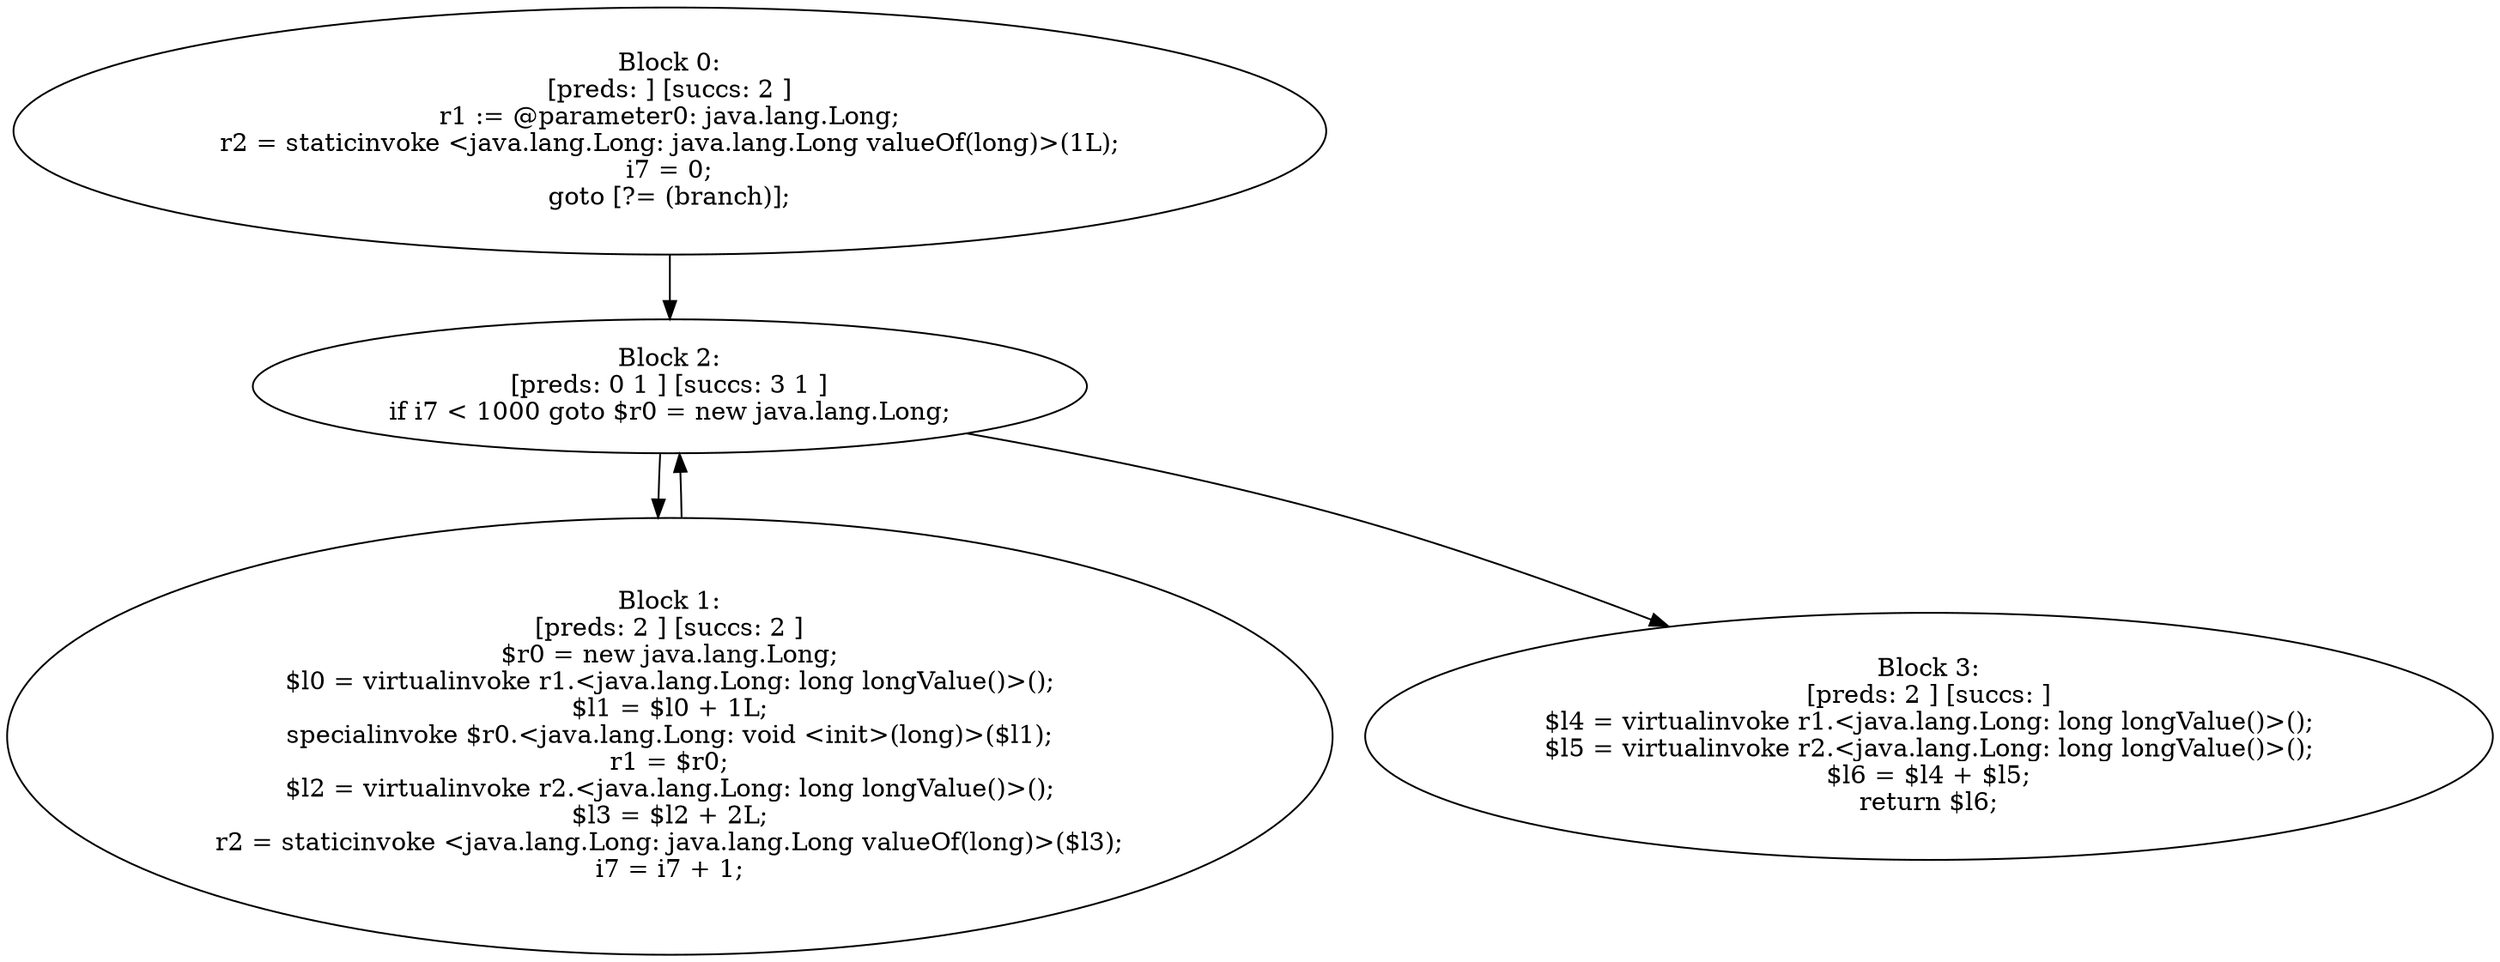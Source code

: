 digraph "unitGraph" {
    "Block 0:
[preds: ] [succs: 2 ]
r1 := @parameter0: java.lang.Long;
r2 = staticinvoke <java.lang.Long: java.lang.Long valueOf(long)>(1L);
i7 = 0;
goto [?= (branch)];
"
    "Block 1:
[preds: 2 ] [succs: 2 ]
$r0 = new java.lang.Long;
$l0 = virtualinvoke r1.<java.lang.Long: long longValue()>();
$l1 = $l0 + 1L;
specialinvoke $r0.<java.lang.Long: void <init>(long)>($l1);
r1 = $r0;
$l2 = virtualinvoke r2.<java.lang.Long: long longValue()>();
$l3 = $l2 + 2L;
r2 = staticinvoke <java.lang.Long: java.lang.Long valueOf(long)>($l3);
i7 = i7 + 1;
"
    "Block 2:
[preds: 0 1 ] [succs: 3 1 ]
if i7 < 1000 goto $r0 = new java.lang.Long;
"
    "Block 3:
[preds: 2 ] [succs: ]
$l4 = virtualinvoke r1.<java.lang.Long: long longValue()>();
$l5 = virtualinvoke r2.<java.lang.Long: long longValue()>();
$l6 = $l4 + $l5;
return $l6;
"
    "Block 0:
[preds: ] [succs: 2 ]
r1 := @parameter0: java.lang.Long;
r2 = staticinvoke <java.lang.Long: java.lang.Long valueOf(long)>(1L);
i7 = 0;
goto [?= (branch)];
"->"Block 2:
[preds: 0 1 ] [succs: 3 1 ]
if i7 < 1000 goto $r0 = new java.lang.Long;
";
    "Block 1:
[preds: 2 ] [succs: 2 ]
$r0 = new java.lang.Long;
$l0 = virtualinvoke r1.<java.lang.Long: long longValue()>();
$l1 = $l0 + 1L;
specialinvoke $r0.<java.lang.Long: void <init>(long)>($l1);
r1 = $r0;
$l2 = virtualinvoke r2.<java.lang.Long: long longValue()>();
$l3 = $l2 + 2L;
r2 = staticinvoke <java.lang.Long: java.lang.Long valueOf(long)>($l3);
i7 = i7 + 1;
"->"Block 2:
[preds: 0 1 ] [succs: 3 1 ]
if i7 < 1000 goto $r0 = new java.lang.Long;
";
    "Block 2:
[preds: 0 1 ] [succs: 3 1 ]
if i7 < 1000 goto $r0 = new java.lang.Long;
"->"Block 3:
[preds: 2 ] [succs: ]
$l4 = virtualinvoke r1.<java.lang.Long: long longValue()>();
$l5 = virtualinvoke r2.<java.lang.Long: long longValue()>();
$l6 = $l4 + $l5;
return $l6;
";
    "Block 2:
[preds: 0 1 ] [succs: 3 1 ]
if i7 < 1000 goto $r0 = new java.lang.Long;
"->"Block 1:
[preds: 2 ] [succs: 2 ]
$r0 = new java.lang.Long;
$l0 = virtualinvoke r1.<java.lang.Long: long longValue()>();
$l1 = $l0 + 1L;
specialinvoke $r0.<java.lang.Long: void <init>(long)>($l1);
r1 = $r0;
$l2 = virtualinvoke r2.<java.lang.Long: long longValue()>();
$l3 = $l2 + 2L;
r2 = staticinvoke <java.lang.Long: java.lang.Long valueOf(long)>($l3);
i7 = i7 + 1;
";
}
